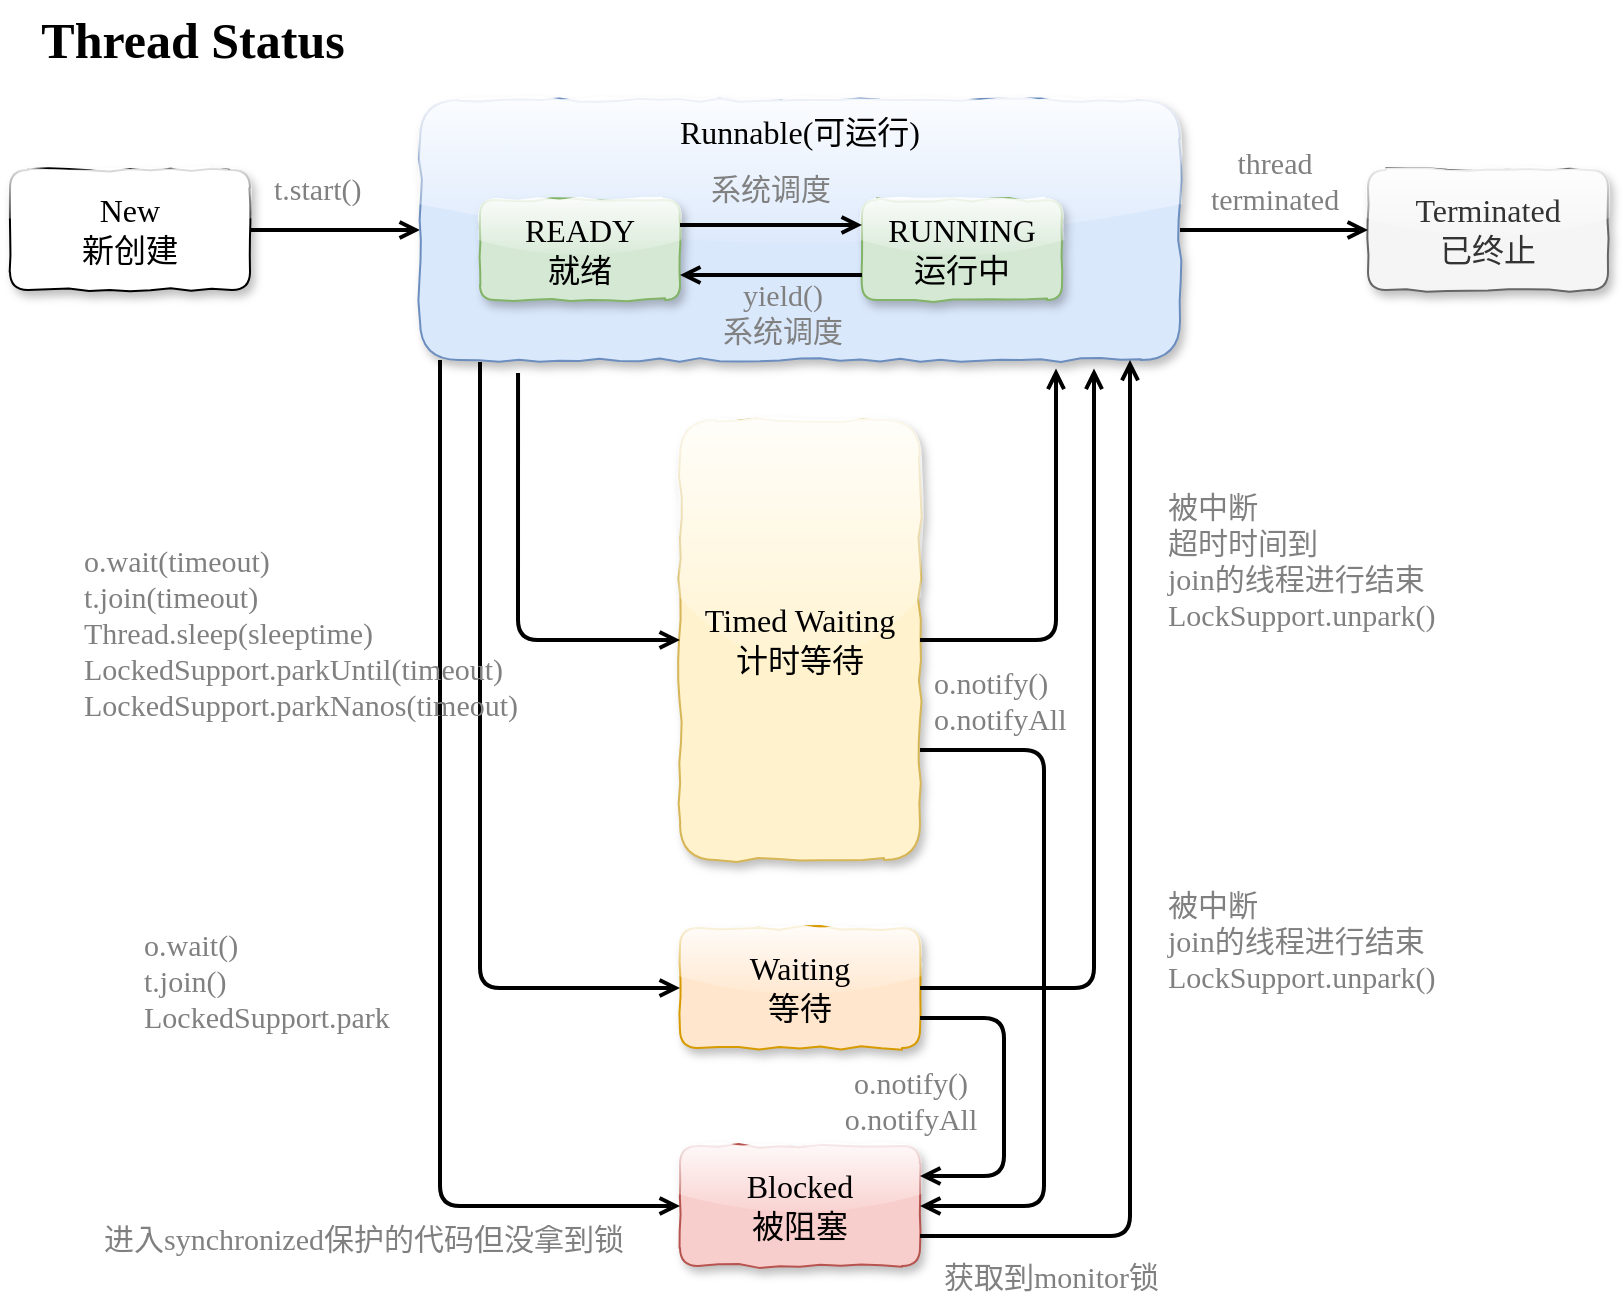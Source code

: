 <mxfile version="14.5.1" type="device"><diagram id="qJx3MESUr1q7judaKmlN" name="第 1 页"><mxGraphModel dx="1422" dy="822" grid="1" gridSize="10" guides="1" tooltips="1" connect="1" arrows="1" fold="1" page="1" pageScale="1" pageWidth="827" pageHeight="1169" math="0" shadow="0"><root><mxCell id="0"/><mxCell id="1" parent="0"/><mxCell id="b06dhv5IZUUVjLHqWVri-1" value="New&lt;br&gt;新创建" style="rounded=1;whiteSpace=wrap;html=1;comic=1;sketch=0;perimeterSpacing=0;shadow=1;glass=1;fontSize=16;fontFamily=Comic Sans MS;fontStyle=0" parent="1" vertex="1"><mxGeometry x="15" y="105" width="120" height="60" as="geometry"/></mxCell><mxCell id="b06dhv5IZUUVjLHqWVri-32" value="" style="edgeStyle=elbowEdgeStyle;elbow=horizontal;endArrow=open;html=1;fontFamily=Comic Sans MS;fontSize=16;endFill=0;strokeWidth=2;entryX=0;entryY=0.5;entryDx=0;entryDy=0;exitX=1;exitY=0.5;exitDx=0;exitDy=0;" parent="1" source="b06dhv5IZUUVjLHqWVri-1" target="8GFQEbZvsEZ4LZ1dBh3c-1" edge="1"><mxGeometry width="50" height="50" relative="1" as="geometry"><mxPoint x="150" y="-30" as="sourcePoint"/><mxPoint x="190" y="-9" as="targetPoint"/></mxGeometry></mxCell><mxCell id="b06dhv5IZUUVjLHqWVri-33" value="&lt;font color=&quot;#000000&quot;&gt;Thread Status&lt;/font&gt;" style="text;html=1;align=center;verticalAlign=middle;resizable=0;points=[];autosize=1;fontSize=25;fontFamily=Comic Sans MS;fontColor=#FFFFFF;fontStyle=1;labelBackgroundColor=none;" parent="1" vertex="1"><mxGeometry x="11" y="20" width="190" height="40" as="geometry"/></mxCell><mxCell id="8GFQEbZvsEZ4LZ1dBh3c-1" value="Runnable(可运行)" style="rounded=1;whiteSpace=wrap;html=1;comic=1;sketch=0;perimeterSpacing=0;shadow=1;glass=1;fontSize=16;fontFamily=Comic Sans MS;fontStyle=0;fillColor=#dae8fc;strokeColor=#6c8ebf;verticalAlign=top;" vertex="1" parent="1"><mxGeometry x="220" y="70" width="380" height="130" as="geometry"/></mxCell><mxCell id="8GFQEbZvsEZ4LZ1dBh3c-2" value="Terminated&lt;br&gt;已终止" style="rounded=1;whiteSpace=wrap;html=1;comic=1;sketch=0;perimeterSpacing=0;shadow=1;glass=1;fontSize=16;fontFamily=Comic Sans MS;fontStyle=0;fillColor=#f5f5f5;strokeColor=#666666;fontColor=#333333;" vertex="1" parent="1"><mxGeometry x="694" y="105" width="120" height="60" as="geometry"/></mxCell><mxCell id="8GFQEbZvsEZ4LZ1dBh3c-3" value="Timed Waiting&lt;br&gt;计时等待" style="rounded=1;whiteSpace=wrap;html=1;comic=1;sketch=0;perimeterSpacing=0;shadow=1;glass=1;fontSize=16;fontFamily=Comic Sans MS;fontStyle=0;fillColor=#fff2cc;strokeColor=#d6b656;" vertex="1" parent="1"><mxGeometry x="350" y="230" width="120" height="220" as="geometry"/></mxCell><mxCell id="8GFQEbZvsEZ4LZ1dBh3c-4" value="Waiting&lt;br&gt;等待" style="rounded=1;whiteSpace=wrap;html=1;comic=1;sketch=0;perimeterSpacing=0;shadow=1;glass=1;fontSize=16;fontFamily=Comic Sans MS;fontStyle=0;fillColor=#ffe6cc;strokeColor=#d79b00;" vertex="1" parent="1"><mxGeometry x="350" y="484" width="120" height="60" as="geometry"/></mxCell><mxCell id="8GFQEbZvsEZ4LZ1dBh3c-5" value="Blocked&lt;br&gt;被阻塞" style="rounded=1;whiteSpace=wrap;html=1;comic=1;sketch=0;perimeterSpacing=0;shadow=1;glass=1;fontSize=16;fontFamily=Comic Sans MS;fontStyle=0;fillColor=#f8cecc;strokeColor=#b85450;" vertex="1" parent="1"><mxGeometry x="350" y="593" width="120" height="60" as="geometry"/></mxCell><mxCell id="8GFQEbZvsEZ4LZ1dBh3c-6" value="" style="edgeStyle=elbowEdgeStyle;elbow=horizontal;endArrow=open;html=1;fontFamily=Comic Sans MS;fontSize=16;endFill=0;strokeWidth=2;entryX=0;entryY=0.5;entryDx=0;entryDy=0;exitX=1;exitY=0.5;exitDx=0;exitDy=0;" edge="1" parent="1" source="8GFQEbZvsEZ4LZ1dBh3c-1" target="8GFQEbZvsEZ4LZ1dBh3c-2"><mxGeometry width="50" height="50" relative="1" as="geometry"><mxPoint x="230" y="180" as="sourcePoint"/><mxPoint x="310" y="180" as="targetPoint"/></mxGeometry></mxCell><mxCell id="8GFQEbZvsEZ4LZ1dBh3c-11" value="" style="edgeStyle=elbowEdgeStyle;elbow=horizontal;endArrow=open;html=1;fontFamily=Comic Sans MS;fontSize=16;endFill=0;strokeWidth=2;entryX=0;entryY=0.5;entryDx=0;entryDy=0;exitX=0.129;exitY=1.05;exitDx=0;exitDy=0;exitPerimeter=0;" edge="1" parent="1" source="8GFQEbZvsEZ4LZ1dBh3c-1" target="8GFQEbZvsEZ4LZ1dBh3c-3"><mxGeometry width="50" height="50" relative="1" as="geometry"><mxPoint x="270" y="200" as="sourcePoint"/><mxPoint x="360" y="405" as="targetPoint"/><Array as="points"><mxPoint x="269" y="280"/></Array></mxGeometry></mxCell><mxCell id="8GFQEbZvsEZ4LZ1dBh3c-12" value="" style="edgeStyle=elbowEdgeStyle;elbow=horizontal;endArrow=open;html=1;fontFamily=Comic Sans MS;fontSize=16;endFill=0;strokeWidth=2;" edge="1" parent="1" target="8GFQEbZvsEZ4LZ1dBh3c-4"><mxGeometry width="50" height="50" relative="1" as="geometry"><mxPoint x="250" y="201" as="sourcePoint"/><mxPoint x="348" y="510" as="targetPoint"/><Array as="points"><mxPoint x="250" y="350"/></Array></mxGeometry></mxCell><mxCell id="8GFQEbZvsEZ4LZ1dBh3c-13" value="" style="edgeStyle=elbowEdgeStyle;elbow=horizontal;endArrow=open;html=1;fontFamily=Comic Sans MS;fontSize=16;endFill=0;strokeWidth=2;entryX=0;entryY=0.5;entryDx=0;entryDy=0;" edge="1" parent="1" target="8GFQEbZvsEZ4LZ1dBh3c-5"><mxGeometry width="50" height="50" relative="1" as="geometry"><mxPoint x="230" y="200" as="sourcePoint"/><mxPoint x="360" y="520" as="targetPoint"/><Array as="points"><mxPoint x="230" y="580"/></Array></mxGeometry></mxCell><mxCell id="b06dhv5IZUUVjLHqWVri-34" value="o.wait(timeout)&lt;br style=&quot;font-size: 15px;&quot;&gt;t.join(timeout)&lt;br style=&quot;font-size: 15px;&quot;&gt;Thread.sleep(sleeptime)&lt;br style=&quot;font-size: 15px;&quot;&gt;LockedSupport.parkUntil(timeout)&lt;br style=&quot;font-size: 15px;&quot;&gt;LockedSupport.parkNanos(timeout)" style="text;html=1;align=left;verticalAlign=middle;resizable=0;points=[];autosize=1;fontSize=15;fontFamily=Comic Sans MS;fontStyle=0;fontColor=#808080;" parent="1" vertex="1"><mxGeometry x="50" y="286" width="260" height="100" as="geometry"/></mxCell><mxCell id="8GFQEbZvsEZ4LZ1dBh3c-14" value="o.wait()&lt;br style=&quot;font-size: 15px&quot;&gt;t.join()&lt;br style=&quot;font-size: 15px&quot;&gt;LockedSupport.park" style="text;html=1;align=left;verticalAlign=middle;resizable=0;points=[];autosize=1;fontSize=15;fontFamily=Comic Sans MS;fontStyle=0;fontColor=#808080;" vertex="1" parent="1"><mxGeometry x="80" y="480" width="160" height="60" as="geometry"/></mxCell><mxCell id="8GFQEbZvsEZ4LZ1dBh3c-15" value="进入synchronized保护的代码但没拿到锁" style="text;html=1;align=left;verticalAlign=middle;resizable=0;points=[];autosize=1;fontSize=15;fontFamily=Comic Sans MS;fontStyle=0;fontColor=#808080;" vertex="1" parent="1"><mxGeometry x="60" y="629" width="290" height="20" as="geometry"/></mxCell><mxCell id="8GFQEbZvsEZ4LZ1dBh3c-17" value="" style="edgeStyle=elbowEdgeStyle;elbow=horizontal;endArrow=open;html=1;fontFamily=Comic Sans MS;fontSize=16;endFill=0;strokeWidth=2;exitX=1;exitY=0.5;exitDx=0;exitDy=0;verticalAlign=middle;entryX=0.837;entryY=1.033;entryDx=0;entryDy=0;entryPerimeter=0;" edge="1" parent="1" source="8GFQEbZvsEZ4LZ1dBh3c-3" target="8GFQEbZvsEZ4LZ1dBh3c-1"><mxGeometry width="50" height="50" relative="1" as="geometry"><mxPoint x="589.02" y="281.5" as="sourcePoint"/><mxPoint x="672" y="230" as="targetPoint"/><Array as="points"><mxPoint x="538" y="280"/></Array></mxGeometry></mxCell><mxCell id="8GFQEbZvsEZ4LZ1dBh3c-18" value="" style="edgeStyle=elbowEdgeStyle;elbow=horizontal;endArrow=open;html=1;fontFamily=Comic Sans MS;fontSize=16;endFill=0;strokeWidth=2;exitX=1;exitY=0.5;exitDx=0;exitDy=0;entryX=0.887;entryY=1.033;entryDx=0;entryDy=0;entryPerimeter=0;" edge="1" parent="1" source="8GFQEbZvsEZ4LZ1dBh3c-4" target="8GFQEbZvsEZ4LZ1dBh3c-1"><mxGeometry width="50" height="50" relative="1" as="geometry"><mxPoint x="480" y="350" as="sourcePoint"/><mxPoint x="732" y="230" as="targetPoint"/><Array as="points"><mxPoint x="557" y="370"/></Array></mxGeometry></mxCell><mxCell id="8GFQEbZvsEZ4LZ1dBh3c-19" value="" style="edgeStyle=elbowEdgeStyle;elbow=horizontal;endArrow=open;html=1;fontFamily=Comic Sans MS;fontSize=16;endFill=0;strokeWidth=2;entryX=0.926;entryY=1;entryDx=0;entryDy=0;entryPerimeter=0;exitX=1;exitY=0.75;exitDx=0;exitDy=0;" edge="1" parent="1" source="8GFQEbZvsEZ4LZ1dBh3c-5"><mxGeometry width="50" height="50" relative="1" as="geometry"><mxPoint x="472" y="625" as="sourcePoint"/><mxPoint x="574.88" y="200" as="targetPoint"/><Array as="points"><mxPoint x="575" y="420"/></Array></mxGeometry></mxCell><mxCell id="8GFQEbZvsEZ4LZ1dBh3c-20" value="被中断&lt;br&gt;超时时间到&lt;br&gt;join的线程进行结束&lt;br&gt;LockSupport.unpark()" style="text;html=1;align=left;verticalAlign=middle;resizable=0;points=[];autosize=1;fontSize=15;fontFamily=Comic Sans MS;fontStyle=0;fontColor=#808080;" vertex="1" parent="1"><mxGeometry x="592" y="260" width="170" height="80" as="geometry"/></mxCell><mxCell id="8GFQEbZvsEZ4LZ1dBh3c-21" value="" style="edgeStyle=elbowEdgeStyle;elbow=horizontal;endArrow=open;html=1;fontFamily=Comic Sans MS;fontSize=16;endFill=0;strokeWidth=2;exitX=1;exitY=0.75;exitDx=0;exitDy=0;verticalAlign=middle;entryX=1;entryY=0.5;entryDx=0;entryDy=0;" edge="1" parent="1" source="8GFQEbZvsEZ4LZ1dBh3c-3" target="8GFQEbZvsEZ4LZ1dBh3c-5"><mxGeometry width="50" height="50" relative="1" as="geometry"><mxPoint x="480" y="350" as="sourcePoint"/><mxPoint x="710" y="210" as="targetPoint"/><Array as="points"><mxPoint x="532" y="510"/></Array></mxGeometry></mxCell><mxCell id="8GFQEbZvsEZ4LZ1dBh3c-22" value="" style="edgeStyle=elbowEdgeStyle;elbow=horizontal;endArrow=open;html=1;fontFamily=Comic Sans MS;fontSize=16;endFill=0;strokeWidth=2;exitX=1;exitY=0.75;exitDx=0;exitDy=0;verticalAlign=middle;entryX=1;entryY=0.25;entryDx=0;entryDy=0;" edge="1" parent="1" source="8GFQEbZvsEZ4LZ1dBh3c-4" target="8GFQEbZvsEZ4LZ1dBh3c-5"><mxGeometry width="50" height="50" relative="1" as="geometry"><mxPoint x="480" y="405" as="sourcePoint"/><mxPoint x="480" y="560" as="targetPoint"/><Array as="points"><mxPoint x="512" y="570"/></Array></mxGeometry></mxCell><mxCell id="8GFQEbZvsEZ4LZ1dBh3c-23" value="o.notify()&lt;br&gt;o.notifyAll" style="text;html=1;align=left;verticalAlign=middle;resizable=0;points=[];autosize=1;fontSize=15;fontFamily=Comic Sans MS;fontStyle=0;fontColor=#808080;" vertex="1" parent="1"><mxGeometry x="475" y="350" width="90" height="40" as="geometry"/></mxCell><mxCell id="8GFQEbZvsEZ4LZ1dBh3c-24" value="被中断&lt;br&gt;join的线程进行结束&lt;br&gt;LockSupport.unpark()" style="text;html=1;align=left;verticalAlign=middle;resizable=0;points=[];autosize=1;fontSize=15;fontFamily=Comic Sans MS;fontStyle=0;fontColor=#808080;" vertex="1" parent="1"><mxGeometry x="592" y="460" width="170" height="60" as="geometry"/></mxCell><mxCell id="8GFQEbZvsEZ4LZ1dBh3c-25" value="o.notify()&lt;br&gt;o.notifyAll" style="text;html=1;align=center;verticalAlign=middle;resizable=0;points=[];autosize=1;fontSize=15;fontFamily=Comic Sans MS;fontStyle=0;fontColor=#808080;" vertex="1" parent="1"><mxGeometry x="420" y="550" width="90" height="40" as="geometry"/></mxCell><mxCell id="8GFQEbZvsEZ4LZ1dBh3c-26" value="获取到monitor锁" style="text;html=1;align=left;verticalAlign=middle;resizable=0;points=[];autosize=1;fontSize=15;fontFamily=Comic Sans MS;fontStyle=0;fontColor=#808080;" vertex="1" parent="1"><mxGeometry x="480" y="648" width="130" height="20" as="geometry"/></mxCell><mxCell id="8GFQEbZvsEZ4LZ1dBh3c-27" value="t.start()" style="text;html=1;align=left;verticalAlign=middle;resizable=0;points=[];autosize=1;fontSize=15;fontFamily=Comic Sans MS;fontStyle=0;fontColor=#808080;" vertex="1" parent="1"><mxGeometry x="145" y="104" width="70" height="20" as="geometry"/></mxCell><mxCell id="8GFQEbZvsEZ4LZ1dBh3c-28" value="thread&lt;br&gt;terminated" style="text;html=1;align=center;verticalAlign=middle;resizable=0;points=[];autosize=1;fontSize=15;fontFamily=Comic Sans MS;fontStyle=0;fontColor=#808080;" vertex="1" parent="1"><mxGeometry x="602" y="90" width="90" height="40" as="geometry"/></mxCell><mxCell id="8GFQEbZvsEZ4LZ1dBh3c-29" value="READY&lt;br&gt;就绪" style="rounded=1;whiteSpace=wrap;html=1;comic=1;sketch=0;perimeterSpacing=0;shadow=1;glass=1;fontSize=16;fontFamily=Comic Sans MS;fontStyle=0;fillColor=#d5e8d4;strokeColor=#82b366;" vertex="1" parent="1"><mxGeometry x="250" y="120" width="100" height="50" as="geometry"/></mxCell><mxCell id="8GFQEbZvsEZ4LZ1dBh3c-30" value="RUNNING&lt;br&gt;运行中" style="rounded=1;whiteSpace=wrap;html=1;comic=1;sketch=0;perimeterSpacing=0;shadow=1;glass=1;fontSize=16;fontFamily=Comic Sans MS;fontStyle=0;fillColor=#d5e8d4;strokeColor=#82b366;" vertex="1" parent="1"><mxGeometry x="441" y="120" width="100" height="50" as="geometry"/></mxCell><mxCell id="8GFQEbZvsEZ4LZ1dBh3c-31" value="" style="edgeStyle=elbowEdgeStyle;elbow=horizontal;endArrow=open;html=1;fontFamily=Comic Sans MS;fontSize=16;endFill=0;strokeWidth=2;exitX=1;exitY=0.25;exitDx=0;exitDy=0;entryX=0;entryY=0.25;entryDx=0;entryDy=0;" edge="1" parent="1" source="8GFQEbZvsEZ4LZ1dBh3c-29" target="8GFQEbZvsEZ4LZ1dBh3c-30"><mxGeometry width="50" height="50" relative="1" as="geometry"><mxPoint x="141" y="140" as="sourcePoint"/><mxPoint x="230" y="140" as="targetPoint"/></mxGeometry></mxCell><mxCell id="8GFQEbZvsEZ4LZ1dBh3c-33" value="" style="edgeStyle=elbowEdgeStyle;elbow=horizontal;endArrow=open;html=1;fontFamily=Comic Sans MS;fontSize=16;endFill=0;strokeWidth=2;entryX=1;entryY=0.75;entryDx=0;entryDy=0;exitX=0;exitY=0.75;exitDx=0;exitDy=0;" edge="1" parent="1" source="8GFQEbZvsEZ4LZ1dBh3c-30" target="8GFQEbZvsEZ4LZ1dBh3c-29"><mxGeometry width="50" height="50" relative="1" as="geometry"><mxPoint x="500" y="60" as="sourcePoint"/><mxPoint x="451" y="142.5" as="targetPoint"/></mxGeometry></mxCell><mxCell id="8GFQEbZvsEZ4LZ1dBh3c-34" value="系统调度" style="text;html=1;align=center;verticalAlign=middle;resizable=0;points=[];autosize=1;fontSize=15;fontFamily=Comic Sans MS;fontStyle=0;fontColor=#808080;" vertex="1" parent="1"><mxGeometry x="355" y="104" width="80" height="20" as="geometry"/></mxCell><mxCell id="8GFQEbZvsEZ4LZ1dBh3c-35" value="yield()&lt;br&gt;系统调度" style="text;html=1;align=center;verticalAlign=middle;resizable=0;points=[];autosize=1;fontSize=15;fontFamily=Comic Sans MS;fontStyle=0;fontColor=#808080;" vertex="1" parent="1"><mxGeometry x="361" y="156" width="80" height="40" as="geometry"/></mxCell></root></mxGraphModel></diagram></mxfile>